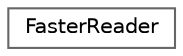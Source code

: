 digraph "Graphical Class Hierarchy"
{
 // LATEX_PDF_SIZE
  bgcolor="transparent";
  edge [fontname=Helvetica,fontsize=10,labelfontname=Helvetica,labelfontsize=10];
  node [fontname=Helvetica,fontsize=10,shape=box,height=0.2,width=0.4];
  rankdir="LR";
  Node0 [id="Node000000",label="FasterReader",height=0.2,width=0.4,color="grey40", fillcolor="white", style="filled",URL="$class_faster_reader.html",tooltip="Class used to read .fast files."];
}
